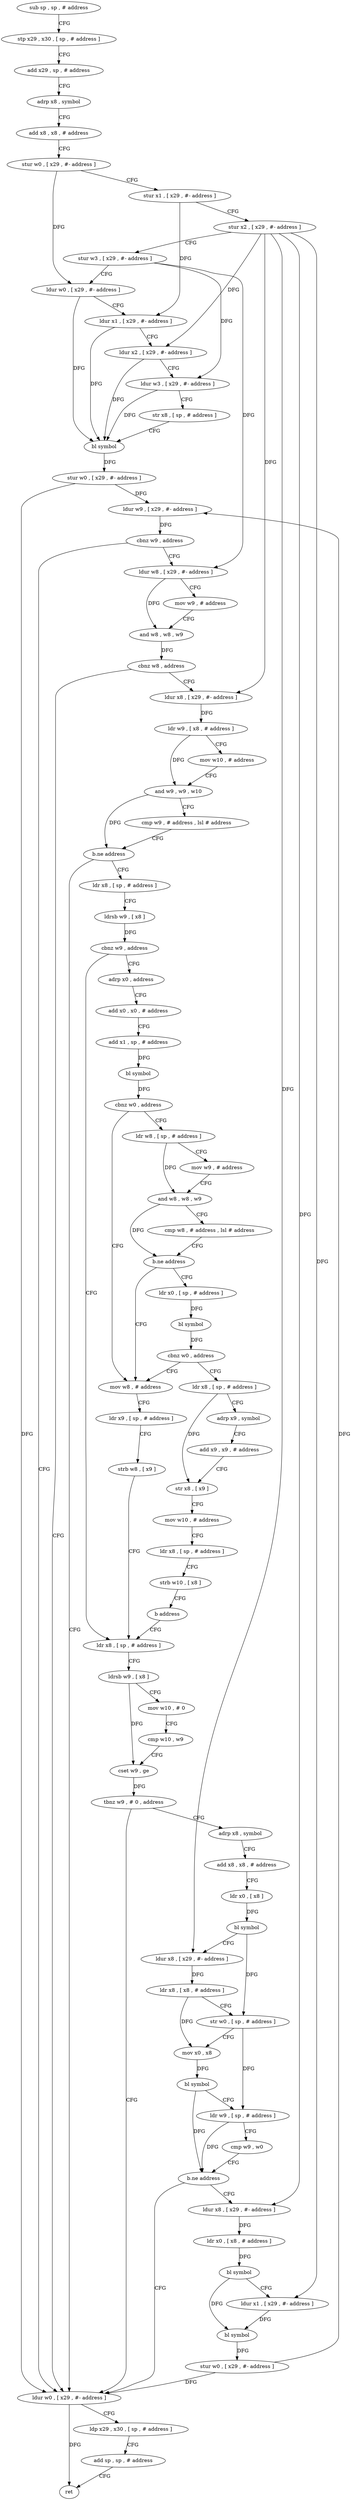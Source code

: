 digraph "func" {
"4227464" [label = "sub sp , sp , # address" ]
"4227468" [label = "stp x29 , x30 , [ sp , # address ]" ]
"4227472" [label = "add x29 , sp , # address" ]
"4227476" [label = "adrp x8 , symbol" ]
"4227480" [label = "add x8 , x8 , # address" ]
"4227484" [label = "stur w0 , [ x29 , #- address ]" ]
"4227488" [label = "stur x1 , [ x29 , #- address ]" ]
"4227492" [label = "stur x2 , [ x29 , #- address ]" ]
"4227496" [label = "stur w3 , [ x29 , #- address ]" ]
"4227500" [label = "ldur w0 , [ x29 , #- address ]" ]
"4227504" [label = "ldur x1 , [ x29 , #- address ]" ]
"4227508" [label = "ldur x2 , [ x29 , #- address ]" ]
"4227512" [label = "ldur w3 , [ x29 , #- address ]" ]
"4227516" [label = "str x8 , [ sp , # address ]" ]
"4227520" [label = "bl symbol" ]
"4227524" [label = "stur w0 , [ x29 , #- address ]" ]
"4227528" [label = "ldur w9 , [ x29 , #- address ]" ]
"4227532" [label = "cbnz w9 , address" ]
"4227780" [label = "ldur w0 , [ x29 , #- address ]" ]
"4227536" [label = "ldur w8 , [ x29 , #- address ]" ]
"4227784" [label = "ldp x29 , x30 , [ sp , # address ]" ]
"4227788" [label = "add sp , sp , # address" ]
"4227792" [label = "ret" ]
"4227540" [label = "mov w9 , # address" ]
"4227544" [label = "and w8 , w8 , w9" ]
"4227548" [label = "cbnz w8 , address" ]
"4227552" [label = "ldur x8 , [ x29 , #- address ]" ]
"4227556" [label = "ldr w9 , [ x8 , # address ]" ]
"4227560" [label = "mov w10 , # address" ]
"4227564" [label = "and w9 , w9 , w10" ]
"4227568" [label = "cmp w9 , # address , lsl # address" ]
"4227572" [label = "b.ne address" ]
"4227576" [label = "ldr x8 , [ sp , # address ]" ]
"4227580" [label = "ldrsb w9 , [ x8 ]" ]
"4227584" [label = "cbnz w9 , address" ]
"4227684" [label = "ldr x8 , [ sp , # address ]" ]
"4227588" [label = "adrp x0 , address" ]
"4227688" [label = "ldrsb w9 , [ x8 ]" ]
"4227692" [label = "mov w10 , # 0" ]
"4227696" [label = "cmp w10 , w9" ]
"4227700" [label = "cset w9 , ge" ]
"4227704" [label = "tbnz w9 , # 0 , address" ]
"4227708" [label = "adrp x8 , symbol" ]
"4227592" [label = "add x0 , x0 , # address" ]
"4227596" [label = "add x1 , sp , # address" ]
"4227600" [label = "bl symbol" ]
"4227604" [label = "cbnz w0 , address" ]
"4227672" [label = "mov w8 , # address" ]
"4227608" [label = "ldr w8 , [ sp , # address ]" ]
"4227712" [label = "add x8 , x8 , # address" ]
"4227716" [label = "ldr x0 , [ x8 ]" ]
"4227720" [label = "bl symbol" ]
"4227724" [label = "ldur x8 , [ x29 , #- address ]" ]
"4227728" [label = "ldr x8 , [ x8 , # address ]" ]
"4227732" [label = "str w0 , [ sp , # address ]" ]
"4227736" [label = "mov x0 , x8" ]
"4227740" [label = "bl symbol" ]
"4227744" [label = "ldr w9 , [ sp , # address ]" ]
"4227748" [label = "cmp w9 , w0" ]
"4227752" [label = "b.ne address" ]
"4227756" [label = "ldur x8 , [ x29 , #- address ]" ]
"4227676" [label = "ldr x9 , [ sp , # address ]" ]
"4227680" [label = "strb w8 , [ x9 ]" ]
"4227612" [label = "mov w9 , # address" ]
"4227616" [label = "and w8 , w8 , w9" ]
"4227620" [label = "cmp w8 , # address , lsl # address" ]
"4227624" [label = "b.ne address" ]
"4227628" [label = "ldr x0 , [ sp , # address ]" ]
"4227760" [label = "ldr x0 , [ x8 , # address ]" ]
"4227764" [label = "bl symbol" ]
"4227768" [label = "ldur x1 , [ x29 , #- address ]" ]
"4227772" [label = "bl symbol" ]
"4227776" [label = "stur w0 , [ x29 , #- address ]" ]
"4227632" [label = "bl symbol" ]
"4227636" [label = "cbnz w0 , address" ]
"4227640" [label = "ldr x8 , [ sp , # address ]" ]
"4227644" [label = "adrp x9 , symbol" ]
"4227648" [label = "add x9 , x9 , # address" ]
"4227652" [label = "str x8 , [ x9 ]" ]
"4227656" [label = "mov w10 , # address" ]
"4227660" [label = "ldr x8 , [ sp , # address ]" ]
"4227664" [label = "strb w10 , [ x8 ]" ]
"4227668" [label = "b address" ]
"4227464" -> "4227468" [ label = "CFG" ]
"4227468" -> "4227472" [ label = "CFG" ]
"4227472" -> "4227476" [ label = "CFG" ]
"4227476" -> "4227480" [ label = "CFG" ]
"4227480" -> "4227484" [ label = "CFG" ]
"4227484" -> "4227488" [ label = "CFG" ]
"4227484" -> "4227500" [ label = "DFG" ]
"4227488" -> "4227492" [ label = "CFG" ]
"4227488" -> "4227504" [ label = "DFG" ]
"4227492" -> "4227496" [ label = "CFG" ]
"4227492" -> "4227508" [ label = "DFG" ]
"4227492" -> "4227552" [ label = "DFG" ]
"4227492" -> "4227724" [ label = "DFG" ]
"4227492" -> "4227756" [ label = "DFG" ]
"4227492" -> "4227768" [ label = "DFG" ]
"4227496" -> "4227500" [ label = "CFG" ]
"4227496" -> "4227512" [ label = "DFG" ]
"4227496" -> "4227536" [ label = "DFG" ]
"4227500" -> "4227504" [ label = "CFG" ]
"4227500" -> "4227520" [ label = "DFG" ]
"4227504" -> "4227508" [ label = "CFG" ]
"4227504" -> "4227520" [ label = "DFG" ]
"4227508" -> "4227512" [ label = "CFG" ]
"4227508" -> "4227520" [ label = "DFG" ]
"4227512" -> "4227516" [ label = "CFG" ]
"4227512" -> "4227520" [ label = "DFG" ]
"4227516" -> "4227520" [ label = "CFG" ]
"4227520" -> "4227524" [ label = "DFG" ]
"4227524" -> "4227528" [ label = "DFG" ]
"4227524" -> "4227780" [ label = "DFG" ]
"4227528" -> "4227532" [ label = "DFG" ]
"4227532" -> "4227780" [ label = "CFG" ]
"4227532" -> "4227536" [ label = "CFG" ]
"4227780" -> "4227784" [ label = "CFG" ]
"4227780" -> "4227792" [ label = "DFG" ]
"4227536" -> "4227540" [ label = "CFG" ]
"4227536" -> "4227544" [ label = "DFG" ]
"4227784" -> "4227788" [ label = "CFG" ]
"4227788" -> "4227792" [ label = "CFG" ]
"4227540" -> "4227544" [ label = "CFG" ]
"4227544" -> "4227548" [ label = "DFG" ]
"4227548" -> "4227780" [ label = "CFG" ]
"4227548" -> "4227552" [ label = "CFG" ]
"4227552" -> "4227556" [ label = "DFG" ]
"4227556" -> "4227560" [ label = "CFG" ]
"4227556" -> "4227564" [ label = "DFG" ]
"4227560" -> "4227564" [ label = "CFG" ]
"4227564" -> "4227568" [ label = "CFG" ]
"4227564" -> "4227572" [ label = "DFG" ]
"4227568" -> "4227572" [ label = "CFG" ]
"4227572" -> "4227780" [ label = "CFG" ]
"4227572" -> "4227576" [ label = "CFG" ]
"4227576" -> "4227580" [ label = "CFG" ]
"4227580" -> "4227584" [ label = "DFG" ]
"4227584" -> "4227684" [ label = "CFG" ]
"4227584" -> "4227588" [ label = "CFG" ]
"4227684" -> "4227688" [ label = "CFG" ]
"4227588" -> "4227592" [ label = "CFG" ]
"4227688" -> "4227692" [ label = "CFG" ]
"4227688" -> "4227700" [ label = "DFG" ]
"4227692" -> "4227696" [ label = "CFG" ]
"4227696" -> "4227700" [ label = "CFG" ]
"4227700" -> "4227704" [ label = "DFG" ]
"4227704" -> "4227780" [ label = "CFG" ]
"4227704" -> "4227708" [ label = "CFG" ]
"4227708" -> "4227712" [ label = "CFG" ]
"4227592" -> "4227596" [ label = "CFG" ]
"4227596" -> "4227600" [ label = "DFG" ]
"4227600" -> "4227604" [ label = "DFG" ]
"4227604" -> "4227672" [ label = "CFG" ]
"4227604" -> "4227608" [ label = "CFG" ]
"4227672" -> "4227676" [ label = "CFG" ]
"4227608" -> "4227612" [ label = "CFG" ]
"4227608" -> "4227616" [ label = "DFG" ]
"4227712" -> "4227716" [ label = "CFG" ]
"4227716" -> "4227720" [ label = "DFG" ]
"4227720" -> "4227724" [ label = "CFG" ]
"4227720" -> "4227732" [ label = "DFG" ]
"4227724" -> "4227728" [ label = "DFG" ]
"4227728" -> "4227732" [ label = "CFG" ]
"4227728" -> "4227736" [ label = "DFG" ]
"4227732" -> "4227736" [ label = "CFG" ]
"4227732" -> "4227744" [ label = "DFG" ]
"4227736" -> "4227740" [ label = "DFG" ]
"4227740" -> "4227744" [ label = "CFG" ]
"4227740" -> "4227752" [ label = "DFG" ]
"4227744" -> "4227748" [ label = "CFG" ]
"4227744" -> "4227752" [ label = "DFG" ]
"4227748" -> "4227752" [ label = "CFG" ]
"4227752" -> "4227780" [ label = "CFG" ]
"4227752" -> "4227756" [ label = "CFG" ]
"4227756" -> "4227760" [ label = "DFG" ]
"4227676" -> "4227680" [ label = "CFG" ]
"4227680" -> "4227684" [ label = "CFG" ]
"4227612" -> "4227616" [ label = "CFG" ]
"4227616" -> "4227620" [ label = "CFG" ]
"4227616" -> "4227624" [ label = "DFG" ]
"4227620" -> "4227624" [ label = "CFG" ]
"4227624" -> "4227672" [ label = "CFG" ]
"4227624" -> "4227628" [ label = "CFG" ]
"4227628" -> "4227632" [ label = "DFG" ]
"4227760" -> "4227764" [ label = "DFG" ]
"4227764" -> "4227768" [ label = "CFG" ]
"4227764" -> "4227772" [ label = "DFG" ]
"4227768" -> "4227772" [ label = "DFG" ]
"4227772" -> "4227776" [ label = "DFG" ]
"4227776" -> "4227780" [ label = "DFG" ]
"4227776" -> "4227528" [ label = "DFG" ]
"4227632" -> "4227636" [ label = "DFG" ]
"4227636" -> "4227672" [ label = "CFG" ]
"4227636" -> "4227640" [ label = "CFG" ]
"4227640" -> "4227644" [ label = "CFG" ]
"4227640" -> "4227652" [ label = "DFG" ]
"4227644" -> "4227648" [ label = "CFG" ]
"4227648" -> "4227652" [ label = "CFG" ]
"4227652" -> "4227656" [ label = "CFG" ]
"4227656" -> "4227660" [ label = "CFG" ]
"4227660" -> "4227664" [ label = "CFG" ]
"4227664" -> "4227668" [ label = "CFG" ]
"4227668" -> "4227684" [ label = "CFG" ]
}

